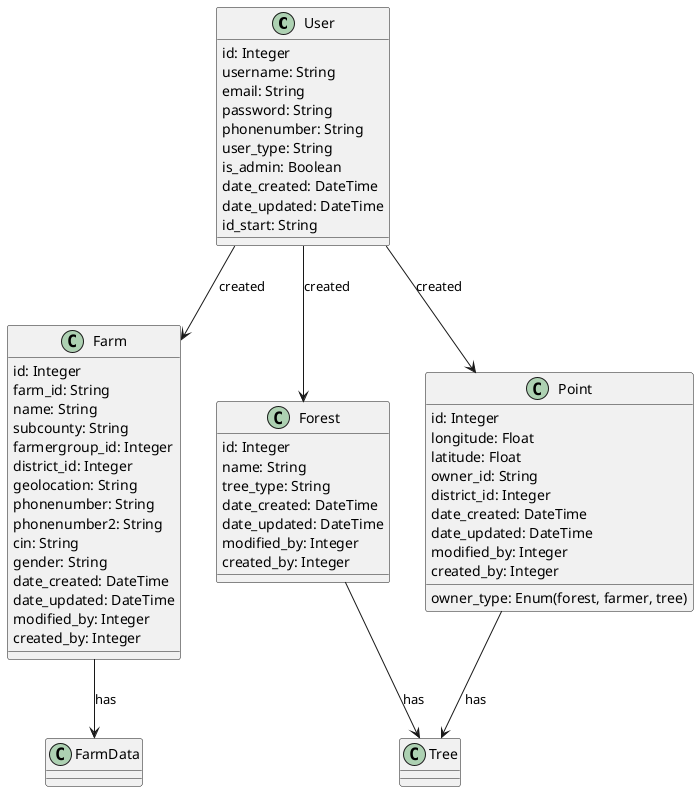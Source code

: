 @startuml
class User {
    id: Integer
    username: String
    email: String
    password: String
    phonenumber: String
    user_type: String
    is_admin: Boolean
    date_created: DateTime
    date_updated: DateTime
    id_start: String
}
class Farm {
    id: Integer
    farm_id: String
    name: String
    subcounty: String
    farmergroup_id: Integer
    district_id: Integer
    geolocation: String
    phonenumber: String
    phonenumber2: String
    cin: String
    gender: String
    date_created: DateTime
    date_updated: DateTime
    modified_by: Integer
    created_by: Integer
}
class Forest {
    id: Integer
    name: String
    tree_type: String
    date_created: DateTime
    date_updated: DateTime
    modified_by: Integer
    created_by: Integer
}
class Point {
    id: Integer
    longitude: Float
    latitude: Float
    owner_type: Enum(forest, farmer, tree)
    owner_id: String
    district_id: Integer
    date_created: DateTime
    date_updated: DateTime
    modified_by: Integer
    created_by: Integer
}
User --> Farm : created
User --> Forest : created
User --> Point : created
Farm --> FarmData : has
Forest --> Tree : has
Point --> Tree : has
@enduml